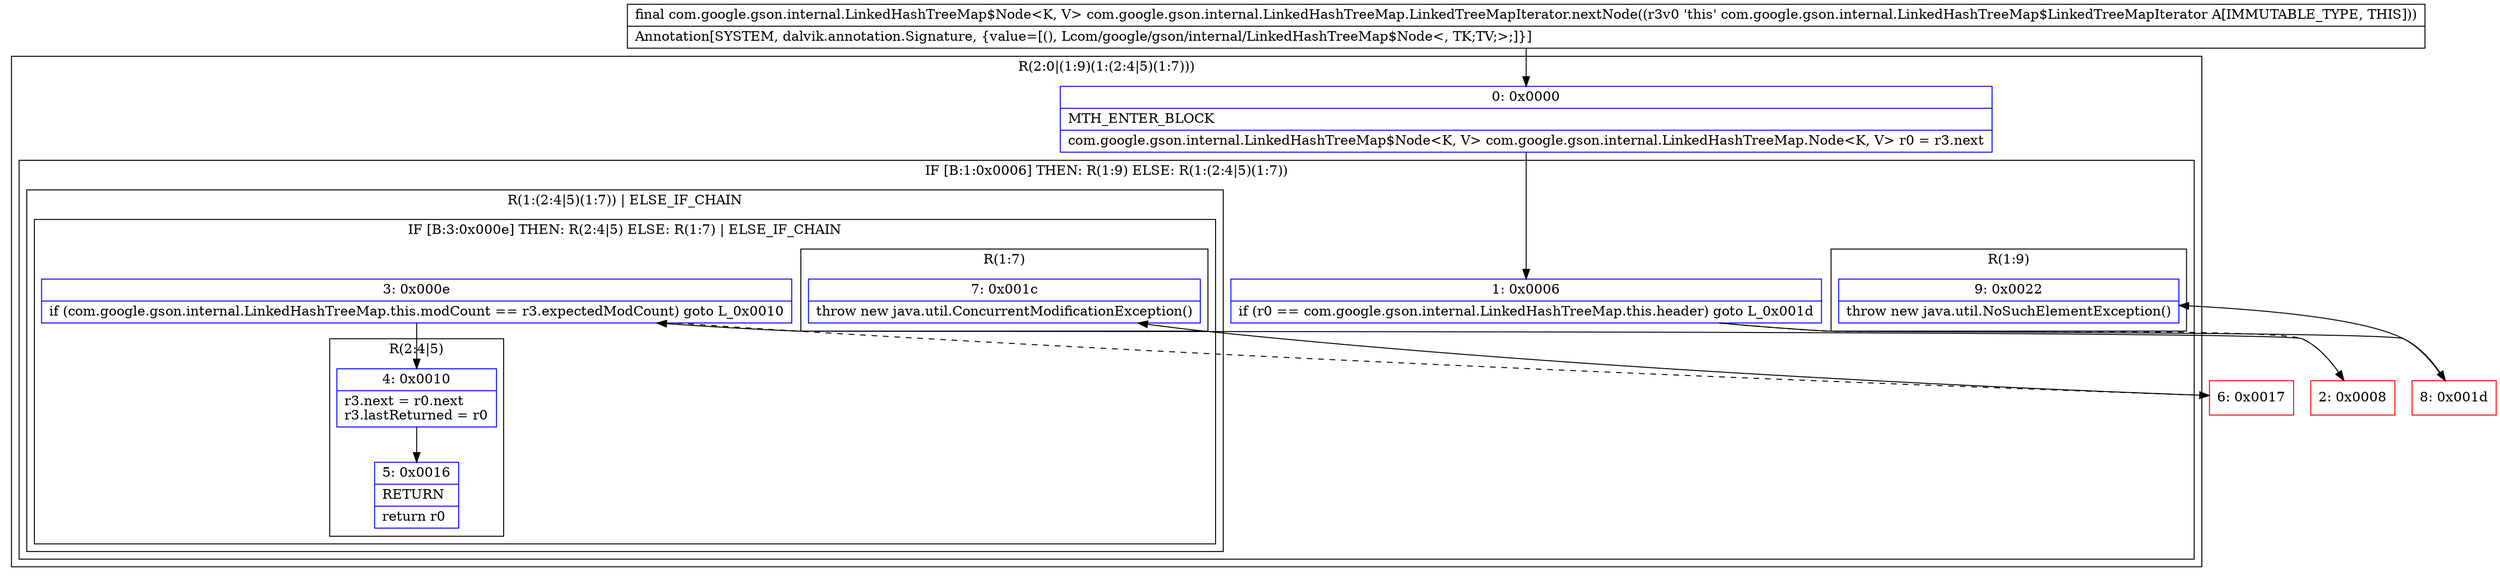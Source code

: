 digraph "CFG forcom.google.gson.internal.LinkedHashTreeMap.LinkedTreeMapIterator.nextNode()Lcom\/google\/gson\/internal\/LinkedHashTreeMap$Node;" {
subgraph cluster_Region_1900314522 {
label = "R(2:0|(1:9)(1:(2:4|5)(1:7)))";
node [shape=record,color=blue];
Node_0 [shape=record,label="{0\:\ 0x0000|MTH_ENTER_BLOCK\l|com.google.gson.internal.LinkedHashTreeMap$Node\<K, V\> com.google.gson.internal.LinkedHashTreeMap.Node\<K, V\> r0 = r3.next\l}"];
subgraph cluster_IfRegion_1750565479 {
label = "IF [B:1:0x0006] THEN: R(1:9) ELSE: R(1:(2:4|5)(1:7))";
node [shape=record,color=blue];
Node_1 [shape=record,label="{1\:\ 0x0006|if (r0 == com.google.gson.internal.LinkedHashTreeMap.this.header) goto L_0x001d\l}"];
subgraph cluster_Region_911211277 {
label = "R(1:9)";
node [shape=record,color=blue];
Node_9 [shape=record,label="{9\:\ 0x0022|throw new java.util.NoSuchElementException()\l}"];
}
subgraph cluster_Region_951140002 {
label = "R(1:(2:4|5)(1:7)) | ELSE_IF_CHAIN\l";
node [shape=record,color=blue];
subgraph cluster_IfRegion_986555839 {
label = "IF [B:3:0x000e] THEN: R(2:4|5) ELSE: R(1:7) | ELSE_IF_CHAIN\l";
node [shape=record,color=blue];
Node_3 [shape=record,label="{3\:\ 0x000e|if (com.google.gson.internal.LinkedHashTreeMap.this.modCount == r3.expectedModCount) goto L_0x0010\l}"];
subgraph cluster_Region_262182687 {
label = "R(2:4|5)";
node [shape=record,color=blue];
Node_4 [shape=record,label="{4\:\ 0x0010|r3.next = r0.next\lr3.lastReturned = r0\l}"];
Node_5 [shape=record,label="{5\:\ 0x0016|RETURN\l|return r0\l}"];
}
subgraph cluster_Region_81710184 {
label = "R(1:7)";
node [shape=record,color=blue];
Node_7 [shape=record,label="{7\:\ 0x001c|throw new java.util.ConcurrentModificationException()\l}"];
}
}
}
}
}
Node_2 [shape=record,color=red,label="{2\:\ 0x0008}"];
Node_6 [shape=record,color=red,label="{6\:\ 0x0017}"];
Node_8 [shape=record,color=red,label="{8\:\ 0x001d}"];
MethodNode[shape=record,label="{final com.google.gson.internal.LinkedHashTreeMap$Node\<K, V\> com.google.gson.internal.LinkedHashTreeMap.LinkedTreeMapIterator.nextNode((r3v0 'this' com.google.gson.internal.LinkedHashTreeMap$LinkedTreeMapIterator A[IMMUTABLE_TYPE, THIS]))  | Annotation[SYSTEM, dalvik.annotation.Signature, \{value=[(), Lcom\/google\/gson\/internal\/LinkedHashTreeMap$Node\<, TK;TV;\>;]\}]\l}"];
MethodNode -> Node_0;
Node_0 -> Node_1;
Node_1 -> Node_2[style=dashed];
Node_1 -> Node_8;
Node_3 -> Node_4;
Node_3 -> Node_6[style=dashed];
Node_4 -> Node_5;
Node_2 -> Node_3;
Node_6 -> Node_7;
Node_8 -> Node_9;
}

